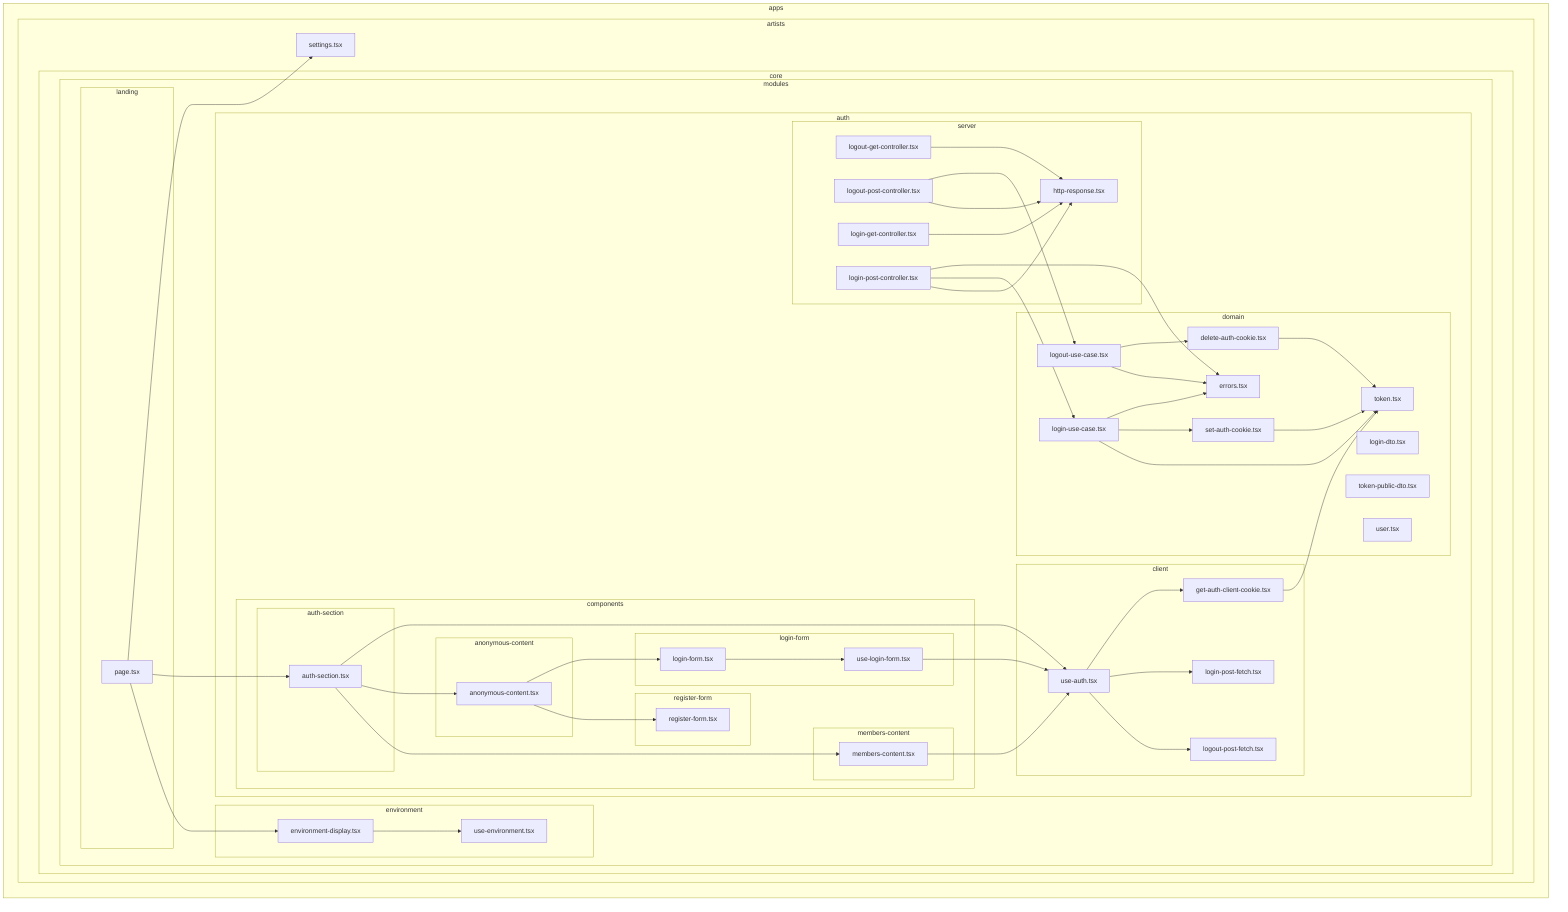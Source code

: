flowchart LR

subgraph 0["apps"]
subgraph 1["artists"]
subgraph 2["core"]
subgraph 3["modules"]
subgraph 4["auth"]
subgraph 5["client"]
6["get-auth-client-cookie.tsx"]
9["login-post-fetch.tsx"]
A["logout-post-fetch.tsx"]
B["use-auth.tsx"]
end
subgraph 7["domain"]
8["token.tsx"]
O["delete-auth-cookie.tsx"]
P["errors.tsx"]
Q["login-dto.tsx"]
R["login-use-case.tsx"]
S["set-auth-cookie.tsx"]
T["logout-use-case.tsx"]
U["token-public-dto.tsx"]
V["user.tsx"]
end
subgraph C["components"]
subgraph D["anonymous-content"]
E["anonymous-content.tsx"]
end
subgraph F["login-form"]
G["login-form.tsx"]
H["use-login-form.tsx"]
end
subgraph I["register-form"]
J["register-form.tsx"]
end
subgraph K["auth-section"]
L["auth-section.tsx"]
end
subgraph M["members-content"]
N["members-content.tsx"]
end
end
subgraph W["server"]
X["http-response.tsx"]
Y["login-get-controller.tsx"]
Z["login-post-controller.tsx"]
10["logout-get-controller.tsx"]
11["logout-post-controller.tsx"]
end
end
subgraph 12["environment"]
13["environment-display.tsx"]
14["use-environment.tsx"]
end
subgraph 15["landing"]
16["page.tsx"]
end
end
end
17["settings.tsx"]
end
end
6-->8
B-->6
B-->9
B-->A
E-->G
E-->J
G-->H
H-->B
L-->B
L-->E
L-->N
N-->B
O-->8
R-->P
R-->S
R-->8
S-->8
T-->O
T-->P
Y-->X
Z-->P
Z-->R
Z-->X
10-->X
11-->T
11-->X
13-->14
16-->17
16-->L
16-->13
